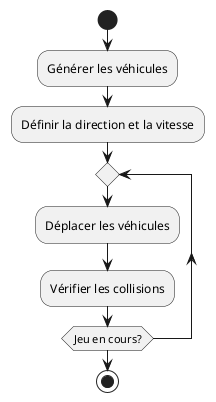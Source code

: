 @startuml movingObjectUC
|Système|
start
:Générer les véhicules;
:Définir la direction et la vitesse;

repeat
    :Déplacer les véhicules;
    :Vérifier les collisions;
repeat while (Jeu en cours?)
stop
@enduml
